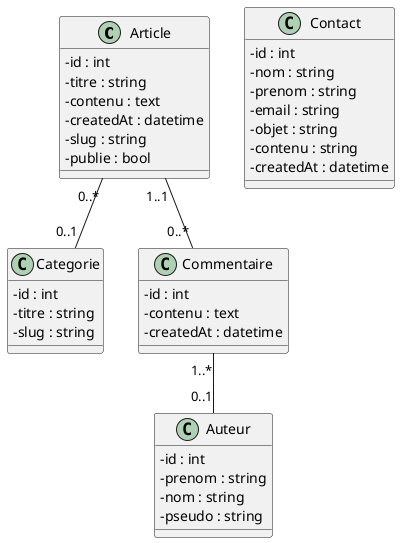 @startuml
'https://plantuml.com/
skinparam classAttributeIconSize 0

class Article {
    - id : int
    - titre : string
    - contenu : text
    - createdAt : datetime
    - slug : string
    - publie : bool
}

class Categorie {
    - id : int
    - titre : string
    - slug : string
}

class Commentaire {
    - id : int
    - contenu : text
    - createdAt : datetime
}

class Auteur {
    - id : int
    - prenom : string
    - nom : string
    - pseudo : string
}

class Contact {
    - id : int
    - nom : string
    - prenom : string
    - email : string
    - objet : string
    - contenu : string
    - createdAt : datetime
}

Article"0..*"--"0..1"Categorie
Article"1..1"--"0..*"Commentaire
Commentaire"1..*"--"0..1"Auteur

@enduml